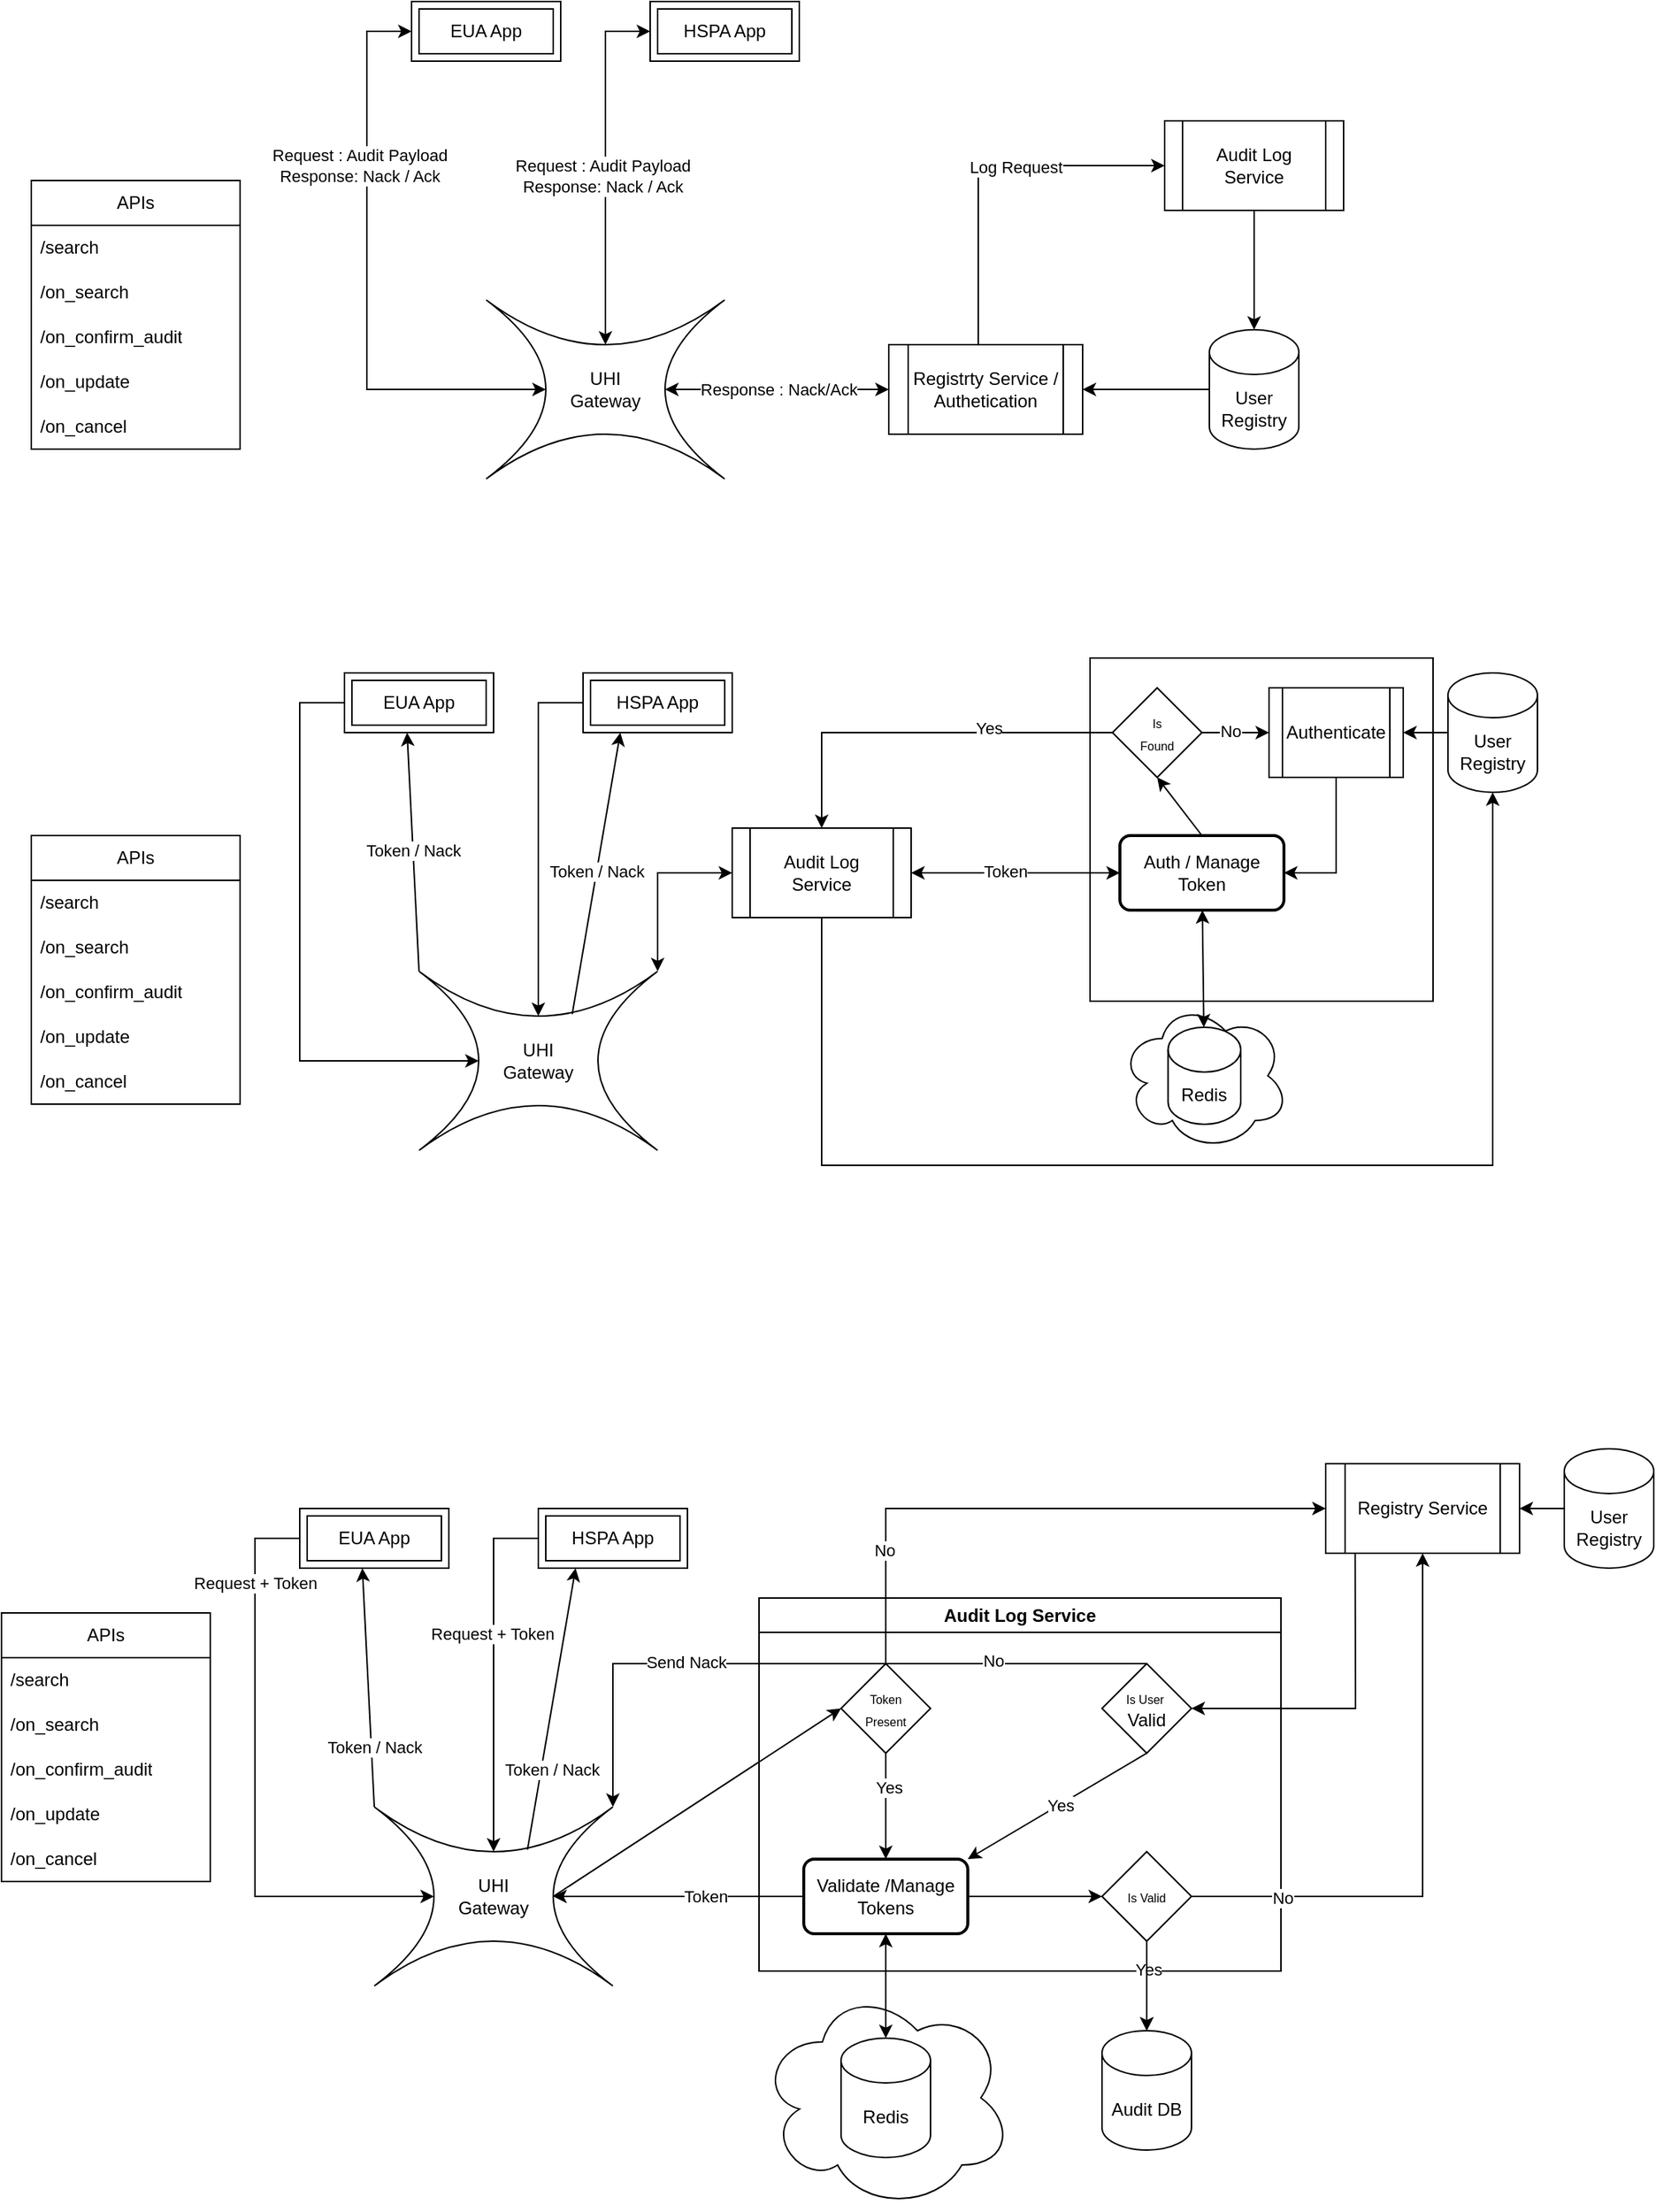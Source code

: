 <mxfile version="22.0.8" type="github">
  <diagram name="Page-1" id="nciky5mFep0qIrBcISYa">
    <mxGraphModel dx="1384" dy="480" grid="1" gridSize="10" guides="1" tooltips="1" connect="1" arrows="1" fold="1" page="1" pageScale="1" pageWidth="1169" pageHeight="1654" math="0" shadow="0">
      <root>
        <mxCell id="0" />
        <mxCell id="1" parent="0" />
        <mxCell id="LqrChvTSpOXj36Vf__nz-53" value="" style="ellipse;shape=cloud;whiteSpace=wrap;html=1;" vertex="1" parent="1">
          <mxGeometry x="770" y="710" width="113.33" height="100" as="geometry" />
        </mxCell>
        <mxCell id="LqrChvTSpOXj36Vf__nz-16" value="" style="whiteSpace=wrap;html=1;aspect=fixed;" vertex="1" parent="1">
          <mxGeometry x="750" y="480" width="230" height="230" as="geometry" />
        </mxCell>
        <mxCell id="LqrChvTSpOXj36Vf__nz-121" value="" style="edgeStyle=orthogonalEdgeStyle;rounded=0;orthogonalLoop=1;jettySize=auto;html=1;" edge="1" parent="1" source="LqrChvTSpOXj36Vf__nz-1" target="LqrChvTSpOXj36Vf__nz-12">
          <mxGeometry relative="1" as="geometry" />
        </mxCell>
        <mxCell id="LqrChvTSpOXj36Vf__nz-1" value="User Registry" style="shape=cylinder3;whiteSpace=wrap;html=1;boundedLbl=1;backgroundOutline=1;size=15;" vertex="1" parent="1">
          <mxGeometry x="990" y="490" width="60" height="80" as="geometry" />
        </mxCell>
        <mxCell id="LqrChvTSpOXj36Vf__nz-2" value="UHI&lt;br&gt;Gateway" style="shape=switch;whiteSpace=wrap;html=1;" vertex="1" parent="1">
          <mxGeometry x="300" y="690" width="160" height="120" as="geometry" />
        </mxCell>
        <mxCell id="LqrChvTSpOXj36Vf__nz-5" value="Audit Log Service" style="shape=process;whiteSpace=wrap;html=1;backgroundOutline=1;" vertex="1" parent="1">
          <mxGeometry x="510" y="594" width="120" height="60" as="geometry" />
        </mxCell>
        <mxCell id="LqrChvTSpOXj36Vf__nz-7" value="EUA App" style="shape=ext;margin=3;double=1;whiteSpace=wrap;html=1;align=center;" vertex="1" parent="1">
          <mxGeometry x="250" y="490" width="100" height="40" as="geometry" />
        </mxCell>
        <mxCell id="LqrChvTSpOXj36Vf__nz-8" value="HSPA App" style="shape=ext;margin=3;double=1;whiteSpace=wrap;html=1;align=center;" vertex="1" parent="1">
          <mxGeometry x="410" y="490" width="100" height="40" as="geometry" />
        </mxCell>
        <mxCell id="LqrChvTSpOXj36Vf__nz-10" value="" style="endArrow=classic;html=1;rounded=0;exitX=0;exitY=0.5;exitDx=0;exitDy=0;entryX=0.5;entryY=0.25;entryDx=0;entryDy=0;entryPerimeter=0;" edge="1" parent="1" source="LqrChvTSpOXj36Vf__nz-8" target="LqrChvTSpOXj36Vf__nz-2">
          <mxGeometry width="50" height="50" relative="1" as="geometry">
            <mxPoint x="350" y="700" as="sourcePoint" />
            <mxPoint x="300" y="690" as="targetPoint" />
            <Array as="points">
              <mxPoint x="380" y="510" />
            </Array>
          </mxGeometry>
        </mxCell>
        <mxCell id="LqrChvTSpOXj36Vf__nz-11" value="" style="endArrow=classic;html=1;rounded=0;entryX=0.25;entryY=0.5;entryDx=0;entryDy=0;entryPerimeter=0;exitX=0;exitY=0.5;exitDx=0;exitDy=0;" edge="1" parent="1" source="LqrChvTSpOXj36Vf__nz-7" target="LqrChvTSpOXj36Vf__nz-2">
          <mxGeometry width="50" height="50" relative="1" as="geometry">
            <mxPoint x="230" y="630" as="sourcePoint" />
            <mxPoint x="280" y="580" as="targetPoint" />
            <Array as="points">
              <mxPoint x="220" y="510" />
              <mxPoint x="220" y="750" />
            </Array>
          </mxGeometry>
        </mxCell>
        <mxCell id="LqrChvTSpOXj36Vf__nz-71" value="" style="edgeStyle=orthogonalEdgeStyle;rounded=0;orthogonalLoop=1;jettySize=auto;html=1;entryX=1;entryY=0.5;entryDx=0;entryDy=0;" edge="1" parent="1" source="LqrChvTSpOXj36Vf__nz-12" target="LqrChvTSpOXj36Vf__nz-29">
          <mxGeometry relative="1" as="geometry">
            <mxPoint x="915" y="610" as="targetPoint" />
            <Array as="points">
              <mxPoint x="915" y="624" />
            </Array>
          </mxGeometry>
        </mxCell>
        <mxCell id="LqrChvTSpOXj36Vf__nz-12" value="Authenticate" style="shape=process;whiteSpace=wrap;html=1;backgroundOutline=1;" vertex="1" parent="1">
          <mxGeometry x="870" y="500" width="90" height="60" as="geometry" />
        </mxCell>
        <mxCell id="LqrChvTSpOXj36Vf__nz-25" value="" style="endArrow=classic;startArrow=classic;html=1;rounded=0;entryX=0;entryY=0.5;entryDx=0;entryDy=0;" edge="1" parent="1" target="LqrChvTSpOXj36Vf__nz-5">
          <mxGeometry width="50" height="50" relative="1" as="geometry">
            <mxPoint x="460" y="690" as="sourcePoint" />
            <mxPoint x="600" y="660" as="targetPoint" />
            <Array as="points">
              <mxPoint x="460" y="624" />
            </Array>
          </mxGeometry>
        </mxCell>
        <mxCell id="LqrChvTSpOXj36Vf__nz-29" value="Auth / Manage Token" style="rounded=1;whiteSpace=wrap;html=1;absoluteArcSize=1;arcSize=14;strokeWidth=2;" vertex="1" parent="1">
          <mxGeometry x="770" y="599" width="110" height="50" as="geometry" />
        </mxCell>
        <mxCell id="LqrChvTSpOXj36Vf__nz-39" value="" style="endArrow=classic;html=1;rounded=0;entryX=0.25;entryY=1;entryDx=0;entryDy=0;exitX=0.642;exitY=0.239;exitDx=0;exitDy=0;exitPerimeter=0;" edge="1" parent="1" source="LqrChvTSpOXj36Vf__nz-2" target="LqrChvTSpOXj36Vf__nz-8">
          <mxGeometry width="50" height="50" relative="1" as="geometry">
            <mxPoint x="400" y="720" as="sourcePoint" />
            <mxPoint x="450" y="670" as="targetPoint" />
          </mxGeometry>
        </mxCell>
        <mxCell id="LqrChvTSpOXj36Vf__nz-40" value="Token / Nack" style="edgeLabel;html=1;align=center;verticalAlign=middle;resizable=0;points=[];" vertex="1" connectable="0" parent="LqrChvTSpOXj36Vf__nz-39">
          <mxGeometry x="0.015" relative="1" as="geometry">
            <mxPoint as="offset" />
          </mxGeometry>
        </mxCell>
        <mxCell id="LqrChvTSpOXj36Vf__nz-41" value="" style="endArrow=classic;html=1;rounded=0;entryX=0.25;entryY=1;entryDx=0;entryDy=0;exitX=0;exitY=0;exitDx=0;exitDy=0;exitPerimeter=0;" edge="1" parent="1" source="LqrChvTSpOXj36Vf__nz-2">
          <mxGeometry width="50" height="50" relative="1" as="geometry">
            <mxPoint x="260" y="719" as="sourcePoint" />
            <mxPoint x="292" y="530" as="targetPoint" />
          </mxGeometry>
        </mxCell>
        <mxCell id="LqrChvTSpOXj36Vf__nz-42" value="Token / Nack" style="edgeLabel;html=1;align=center;verticalAlign=middle;resizable=0;points=[];" vertex="1" connectable="0" parent="LqrChvTSpOXj36Vf__nz-41">
          <mxGeometry x="0.015" relative="1" as="geometry">
            <mxPoint as="offset" />
          </mxGeometry>
        </mxCell>
        <mxCell id="LqrChvTSpOXj36Vf__nz-52" value="Redis" style="shape=cylinder3;whiteSpace=wrap;html=1;boundedLbl=1;backgroundOutline=1;size=15;" vertex="1" parent="1">
          <mxGeometry x="802.29" y="727.5" width="48.75" height="65" as="geometry" />
        </mxCell>
        <mxCell id="LqrChvTSpOXj36Vf__nz-56" value="" style="endArrow=classic;startArrow=classic;html=1;rounded=0;exitX=1;exitY=0.5;exitDx=0;exitDy=0;entryX=0;entryY=0.5;entryDx=0;entryDy=0;" edge="1" parent="1" source="LqrChvTSpOXj36Vf__nz-5" target="LqrChvTSpOXj36Vf__nz-29">
          <mxGeometry width="50" height="50" relative="1" as="geometry">
            <mxPoint x="770" y="690" as="sourcePoint" />
            <mxPoint x="820" y="640" as="targetPoint" />
          </mxGeometry>
        </mxCell>
        <mxCell id="LqrChvTSpOXj36Vf__nz-57" value="Token" style="edgeLabel;html=1;align=center;verticalAlign=middle;resizable=0;points=[];" vertex="1" connectable="0" parent="LqrChvTSpOXj36Vf__nz-56">
          <mxGeometry x="-0.116" y="1" relative="1" as="geometry">
            <mxPoint x="1" as="offset" />
          </mxGeometry>
        </mxCell>
        <mxCell id="LqrChvTSpOXj36Vf__nz-62" value="" style="endArrow=classic;startArrow=classic;html=1;rounded=0;" edge="1" parent="1" source="LqrChvTSpOXj36Vf__nz-52" target="LqrChvTSpOXj36Vf__nz-29">
          <mxGeometry width="50" height="50" relative="1" as="geometry">
            <mxPoint x="750" y="700" as="sourcePoint" />
            <mxPoint x="800" y="650" as="targetPoint" />
          </mxGeometry>
        </mxCell>
        <mxCell id="LqrChvTSpOXj36Vf__nz-68" value="" style="edgeStyle=orthogonalEdgeStyle;rounded=0;orthogonalLoop=1;jettySize=auto;html=1;" edge="1" parent="1" source="LqrChvTSpOXj36Vf__nz-63" target="LqrChvTSpOXj36Vf__nz-12">
          <mxGeometry relative="1" as="geometry" />
        </mxCell>
        <mxCell id="LqrChvTSpOXj36Vf__nz-69" value="No" style="edgeLabel;html=1;align=center;verticalAlign=middle;resizable=0;points=[];" vertex="1" connectable="0" parent="LqrChvTSpOXj36Vf__nz-68">
          <mxGeometry x="-0.185" y="1" relative="1" as="geometry">
            <mxPoint as="offset" />
          </mxGeometry>
        </mxCell>
        <mxCell id="LqrChvTSpOXj36Vf__nz-63" value="&lt;font style=&quot;font-size: 8px;&quot;&gt;Is&lt;br&gt;Found&lt;/font&gt;" style="rhombus;whiteSpace=wrap;html=1;" vertex="1" parent="1">
          <mxGeometry x="765" y="500" width="60" height="60" as="geometry" />
        </mxCell>
        <mxCell id="LqrChvTSpOXj36Vf__nz-64" value="" style="endArrow=classic;html=1;rounded=0;exitX=0;exitY=0.5;exitDx=0;exitDy=0;" edge="1" parent="1" source="LqrChvTSpOXj36Vf__nz-63" target="LqrChvTSpOXj36Vf__nz-5">
          <mxGeometry width="50" height="50" relative="1" as="geometry">
            <mxPoint x="560" y="530" as="sourcePoint" />
            <mxPoint x="610" y="480" as="targetPoint" />
            <Array as="points">
              <mxPoint x="570" y="530" />
            </Array>
          </mxGeometry>
        </mxCell>
        <mxCell id="LqrChvTSpOXj36Vf__nz-65" value="Yes" style="edgeLabel;html=1;align=center;verticalAlign=middle;resizable=0;points=[];" vertex="1" connectable="0" parent="LqrChvTSpOXj36Vf__nz-64">
          <mxGeometry x="-0.354" y="-3" relative="1" as="geometry">
            <mxPoint as="offset" />
          </mxGeometry>
        </mxCell>
        <mxCell id="LqrChvTSpOXj36Vf__nz-66" value="" style="endArrow=classic;html=1;rounded=0;entryX=0.5;entryY=1;entryDx=0;entryDy=0;exitX=0.5;exitY=0;exitDx=0;exitDy=0;" edge="1" parent="1" source="LqrChvTSpOXj36Vf__nz-29" target="LqrChvTSpOXj36Vf__nz-63">
          <mxGeometry width="50" height="50" relative="1" as="geometry">
            <mxPoint x="795" y="600" as="sourcePoint" />
            <mxPoint x="820" y="640" as="targetPoint" />
          </mxGeometry>
        </mxCell>
        <mxCell id="LqrChvTSpOXj36Vf__nz-74" value="" style="endArrow=classic;html=1;rounded=0;exitX=0.5;exitY=1;exitDx=0;exitDy=0;entryX=0.5;entryY=1;entryDx=0;entryDy=0;entryPerimeter=0;" edge="1" parent="1" source="LqrChvTSpOXj36Vf__nz-5" target="LqrChvTSpOXj36Vf__nz-1">
          <mxGeometry width="50" height="50" relative="1" as="geometry">
            <mxPoint x="670" y="750" as="sourcePoint" />
            <mxPoint x="720" y="700" as="targetPoint" />
            <Array as="points">
              <mxPoint x="570" y="820" />
              <mxPoint x="790" y="820" />
              <mxPoint x="1020" y="820" />
            </Array>
          </mxGeometry>
        </mxCell>
        <object label="APIs" id="LqrChvTSpOXj36Vf__nz-76">
          <mxCell style="swimlane;fontStyle=0;childLayout=stackLayout;horizontal=1;startSize=30;horizontalStack=0;resizeParent=1;resizeParentMax=0;resizeLast=0;collapsible=1;marginBottom=0;whiteSpace=wrap;html=1;" vertex="1" parent="1">
            <mxGeometry x="40" y="160" width="140" height="180" as="geometry">
              <mxRectangle x="20" y="430" width="70" height="30" as="alternateBounds" />
            </mxGeometry>
          </mxCell>
        </object>
        <mxCell id="LqrChvTSpOXj36Vf__nz-77" value="/search" style="text;strokeColor=none;fillColor=none;align=left;verticalAlign=middle;spacingLeft=4;spacingRight=4;overflow=hidden;points=[[0,0.5],[1,0.5]];portConstraint=eastwest;rotatable=0;whiteSpace=wrap;html=1;" vertex="1" parent="LqrChvTSpOXj36Vf__nz-76">
          <mxGeometry y="30" width="140" height="30" as="geometry" />
        </mxCell>
        <mxCell id="LqrChvTSpOXj36Vf__nz-78" value="/on_search" style="text;strokeColor=none;fillColor=none;align=left;verticalAlign=middle;spacingLeft=4;spacingRight=4;overflow=hidden;points=[[0,0.5],[1,0.5]];portConstraint=eastwest;rotatable=0;whiteSpace=wrap;html=1;" vertex="1" parent="LqrChvTSpOXj36Vf__nz-76">
          <mxGeometry y="60" width="140" height="30" as="geometry" />
        </mxCell>
        <mxCell id="LqrChvTSpOXj36Vf__nz-79" value="/on_confirm_audit" style="text;strokeColor=none;fillColor=none;align=left;verticalAlign=middle;spacingLeft=4;spacingRight=4;overflow=hidden;points=[[0,0.5],[1,0.5]];portConstraint=eastwest;rotatable=0;whiteSpace=wrap;html=1;" vertex="1" parent="LqrChvTSpOXj36Vf__nz-76">
          <mxGeometry y="90" width="140" height="30" as="geometry" />
        </mxCell>
        <mxCell id="LqrChvTSpOXj36Vf__nz-125" value="/on_update" style="text;strokeColor=none;fillColor=none;align=left;verticalAlign=middle;spacingLeft=4;spacingRight=4;overflow=hidden;points=[[0,0.5],[1,0.5]];portConstraint=eastwest;rotatable=0;whiteSpace=wrap;html=1;" vertex="1" parent="LqrChvTSpOXj36Vf__nz-76">
          <mxGeometry y="120" width="140" height="30" as="geometry" />
        </mxCell>
        <mxCell id="LqrChvTSpOXj36Vf__nz-126" value="/on_cancel" style="text;strokeColor=none;fillColor=none;align=left;verticalAlign=middle;spacingLeft=4;spacingRight=4;overflow=hidden;points=[[0,0.5],[1,0.5]];portConstraint=eastwest;rotatable=0;whiteSpace=wrap;html=1;" vertex="1" parent="LqrChvTSpOXj36Vf__nz-76">
          <mxGeometry y="150" width="140" height="30" as="geometry" />
        </mxCell>
        <mxCell id="LqrChvTSpOXj36Vf__nz-82" value="UHI&lt;br&gt;Gateway" style="shape=switch;whiteSpace=wrap;html=1;" vertex="1" parent="1">
          <mxGeometry x="345" y="240" width="160" height="120" as="geometry" />
        </mxCell>
        <mxCell id="LqrChvTSpOXj36Vf__nz-118" value="" style="edgeStyle=orthogonalEdgeStyle;rounded=0;orthogonalLoop=1;jettySize=auto;html=1;" edge="1" parent="1" source="LqrChvTSpOXj36Vf__nz-83" target="LqrChvTSpOXj36Vf__nz-115">
          <mxGeometry relative="1" as="geometry" />
        </mxCell>
        <mxCell id="LqrChvTSpOXj36Vf__nz-83" value="Audit Log Service" style="shape=process;whiteSpace=wrap;html=1;backgroundOutline=1;" vertex="1" parent="1">
          <mxGeometry x="800" y="120" width="120" height="60" as="geometry" />
        </mxCell>
        <mxCell id="LqrChvTSpOXj36Vf__nz-84" value="EUA App" style="shape=ext;margin=3;double=1;whiteSpace=wrap;html=1;align=center;" vertex="1" parent="1">
          <mxGeometry x="295" y="40" width="100" height="40" as="geometry" />
        </mxCell>
        <mxCell id="LqrChvTSpOXj36Vf__nz-85" value="HSPA App" style="shape=ext;margin=3;double=1;whiteSpace=wrap;html=1;align=center;" vertex="1" parent="1">
          <mxGeometry x="455" y="40" width="100" height="40" as="geometry" />
        </mxCell>
        <mxCell id="LqrChvTSpOXj36Vf__nz-90" value="Registrty Service / Authetication" style="shape=process;whiteSpace=wrap;html=1;backgroundOutline=1;" vertex="1" parent="1">
          <mxGeometry x="615" y="270" width="130" height="60" as="geometry" />
        </mxCell>
        <mxCell id="LqrChvTSpOXj36Vf__nz-114" value="" style="endArrow=classic;html=1;rounded=0;entryX=0;entryY=0.5;entryDx=0;entryDy=0;" edge="1" parent="1" target="LqrChvTSpOXj36Vf__nz-83">
          <mxGeometry width="50" height="50" relative="1" as="geometry">
            <mxPoint x="675" y="270" as="sourcePoint" />
            <mxPoint x="725" y="220" as="targetPoint" />
            <Array as="points">
              <mxPoint x="675" y="150" />
            </Array>
          </mxGeometry>
        </mxCell>
        <mxCell id="LqrChvTSpOXj36Vf__nz-199" value="Log Request" style="edgeLabel;html=1;align=center;verticalAlign=middle;resizable=0;points=[];" vertex="1" connectable="0" parent="LqrChvTSpOXj36Vf__nz-114">
          <mxGeometry x="0.181" y="-1" relative="1" as="geometry">
            <mxPoint as="offset" />
          </mxGeometry>
        </mxCell>
        <mxCell id="LqrChvTSpOXj36Vf__nz-120" value="" style="edgeStyle=orthogonalEdgeStyle;rounded=0;orthogonalLoop=1;jettySize=auto;html=1;" edge="1" parent="1" source="LqrChvTSpOXj36Vf__nz-115" target="LqrChvTSpOXj36Vf__nz-90">
          <mxGeometry relative="1" as="geometry" />
        </mxCell>
        <mxCell id="LqrChvTSpOXj36Vf__nz-115" value="User Registry" style="shape=cylinder3;whiteSpace=wrap;html=1;boundedLbl=1;backgroundOutline=1;size=15;" vertex="1" parent="1">
          <mxGeometry x="830" y="260" width="60" height="80" as="geometry" />
        </mxCell>
        <mxCell id="LqrChvTSpOXj36Vf__nz-122" value="" style="endArrow=classic;startArrow=classic;html=1;rounded=0;exitX=0.75;exitY=0.5;exitDx=0;exitDy=0;exitPerimeter=0;" edge="1" parent="1" source="LqrChvTSpOXj36Vf__nz-82" target="LqrChvTSpOXj36Vf__nz-90">
          <mxGeometry width="50" height="50" relative="1" as="geometry">
            <mxPoint x="495" y="310" as="sourcePoint" />
            <mxPoint x="545" y="260" as="targetPoint" />
          </mxGeometry>
        </mxCell>
        <mxCell id="LqrChvTSpOXj36Vf__nz-200" value="Response : Nack/Ack" style="edgeLabel;html=1;align=center;verticalAlign=middle;resizable=0;points=[];" vertex="1" connectable="0" parent="LqrChvTSpOXj36Vf__nz-122">
          <mxGeometry x="0.009" relative="1" as="geometry">
            <mxPoint as="offset" />
          </mxGeometry>
        </mxCell>
        <mxCell id="LqrChvTSpOXj36Vf__nz-123" value="" style="endArrow=classic;startArrow=classic;html=1;rounded=0;exitX=0.5;exitY=0.25;exitDx=0;exitDy=0;exitPerimeter=0;" edge="1" parent="1" source="LqrChvTSpOXj36Vf__nz-82">
          <mxGeometry width="50" height="50" relative="1" as="geometry">
            <mxPoint x="405" y="110" as="sourcePoint" />
            <mxPoint x="455" y="60" as="targetPoint" />
            <Array as="points">
              <mxPoint x="425" y="60" />
            </Array>
          </mxGeometry>
        </mxCell>
        <mxCell id="LqrChvTSpOXj36Vf__nz-197" value="Request : Audit Payload&lt;br&gt;Response: Nack / Ack" style="edgeLabel;html=1;align=center;verticalAlign=middle;resizable=0;points=[];" vertex="1" connectable="0" parent="LqrChvTSpOXj36Vf__nz-123">
          <mxGeometry x="-0.053" y="2" relative="1" as="geometry">
            <mxPoint as="offset" />
          </mxGeometry>
        </mxCell>
        <mxCell id="LqrChvTSpOXj36Vf__nz-124" value="" style="endArrow=classic;startArrow=classic;html=1;rounded=0;exitX=0.25;exitY=0.5;exitDx=0;exitDy=0;exitPerimeter=0;" edge="1" parent="1" source="LqrChvTSpOXj36Vf__nz-82">
          <mxGeometry width="50" height="50" relative="1" as="geometry">
            <mxPoint x="245" y="110" as="sourcePoint" />
            <mxPoint x="295" y="60" as="targetPoint" />
            <Array as="points">
              <mxPoint x="265" y="300" />
              <mxPoint x="265" y="60" />
            </Array>
          </mxGeometry>
        </mxCell>
        <mxCell id="LqrChvTSpOXj36Vf__nz-127" value="" style="ellipse;shape=cloud;whiteSpace=wrap;html=1;" vertex="1" parent="1">
          <mxGeometry x="528" y="1370" width="170" height="150" as="geometry" />
        </mxCell>
        <mxCell id="LqrChvTSpOXj36Vf__nz-129" value="" style="edgeStyle=orthogonalEdgeStyle;rounded=0;orthogonalLoop=1;jettySize=auto;html=1;" edge="1" parent="1" source="LqrChvTSpOXj36Vf__nz-130" target="LqrChvTSpOXj36Vf__nz-138">
          <mxGeometry relative="1" as="geometry" />
        </mxCell>
        <mxCell id="LqrChvTSpOXj36Vf__nz-130" value="User Registry" style="shape=cylinder3;whiteSpace=wrap;html=1;boundedLbl=1;backgroundOutline=1;size=15;" vertex="1" parent="1">
          <mxGeometry x="1068" y="1010" width="60" height="80" as="geometry" />
        </mxCell>
        <mxCell id="LqrChvTSpOXj36Vf__nz-131" value="UHI&lt;br&gt;Gateway" style="shape=switch;whiteSpace=wrap;html=1;" vertex="1" parent="1">
          <mxGeometry x="270" y="1250" width="160" height="120" as="geometry" />
        </mxCell>
        <mxCell id="LqrChvTSpOXj36Vf__nz-133" value="EUA App" style="shape=ext;margin=3;double=1;whiteSpace=wrap;html=1;align=center;" vertex="1" parent="1">
          <mxGeometry x="220" y="1050" width="100" height="40" as="geometry" />
        </mxCell>
        <mxCell id="LqrChvTSpOXj36Vf__nz-134" value="HSPA App" style="shape=ext;margin=3;double=1;whiteSpace=wrap;html=1;align=center;" vertex="1" parent="1">
          <mxGeometry x="380" y="1050" width="100" height="40" as="geometry" />
        </mxCell>
        <mxCell id="LqrChvTSpOXj36Vf__nz-135" value="" style="endArrow=classic;html=1;rounded=0;exitX=0;exitY=0.5;exitDx=0;exitDy=0;entryX=0.5;entryY=0.25;entryDx=0;entryDy=0;entryPerimeter=0;" edge="1" parent="1" source="LqrChvTSpOXj36Vf__nz-134" target="LqrChvTSpOXj36Vf__nz-131">
          <mxGeometry width="50" height="50" relative="1" as="geometry">
            <mxPoint x="320" y="1260" as="sourcePoint" />
            <mxPoint x="270" y="1250" as="targetPoint" />
            <Array as="points">
              <mxPoint x="350" y="1070" />
            </Array>
          </mxGeometry>
        </mxCell>
        <mxCell id="LqrChvTSpOXj36Vf__nz-205" value="Request + Token" style="edgeLabel;html=1;align=center;verticalAlign=middle;resizable=0;points=[];" vertex="1" connectable="0" parent="LqrChvTSpOXj36Vf__nz-135">
          <mxGeometry x="-0.222" y="-1" relative="1" as="geometry">
            <mxPoint as="offset" />
          </mxGeometry>
        </mxCell>
        <mxCell id="LqrChvTSpOXj36Vf__nz-136" value="" style="endArrow=classic;html=1;rounded=0;entryX=0.25;entryY=0.5;entryDx=0;entryDy=0;entryPerimeter=0;exitX=0;exitY=0.5;exitDx=0;exitDy=0;" edge="1" parent="1" source="LqrChvTSpOXj36Vf__nz-133" target="LqrChvTSpOXj36Vf__nz-131">
          <mxGeometry width="50" height="50" relative="1" as="geometry">
            <mxPoint x="200" y="1190" as="sourcePoint" />
            <mxPoint x="250" y="1140" as="targetPoint" />
            <Array as="points">
              <mxPoint x="190" y="1070" />
              <mxPoint x="190" y="1310" />
            </Array>
          </mxGeometry>
        </mxCell>
        <mxCell id="LqrChvTSpOXj36Vf__nz-138" value="Registry Service" style="shape=process;whiteSpace=wrap;html=1;backgroundOutline=1;" vertex="1" parent="1">
          <mxGeometry x="908" y="1020" width="130" height="60" as="geometry" />
        </mxCell>
        <mxCell id="LqrChvTSpOXj36Vf__nz-141" value="" style="endArrow=classic;html=1;rounded=0;entryX=0.25;entryY=1;entryDx=0;entryDy=0;exitX=0.642;exitY=0.239;exitDx=0;exitDy=0;exitPerimeter=0;" edge="1" parent="1" source="LqrChvTSpOXj36Vf__nz-131" target="LqrChvTSpOXj36Vf__nz-134">
          <mxGeometry width="50" height="50" relative="1" as="geometry">
            <mxPoint x="370" y="1280" as="sourcePoint" />
            <mxPoint x="420" y="1230" as="targetPoint" />
          </mxGeometry>
        </mxCell>
        <mxCell id="LqrChvTSpOXj36Vf__nz-142" value="Token / Nack" style="edgeLabel;html=1;align=center;verticalAlign=middle;resizable=0;points=[];" vertex="1" connectable="0" parent="LqrChvTSpOXj36Vf__nz-141">
          <mxGeometry x="0.015" relative="1" as="geometry">
            <mxPoint y="42" as="offset" />
          </mxGeometry>
        </mxCell>
        <mxCell id="LqrChvTSpOXj36Vf__nz-143" value="" style="endArrow=classic;html=1;rounded=0;entryX=0.25;entryY=1;entryDx=0;entryDy=0;exitX=0;exitY=0;exitDx=0;exitDy=0;exitPerimeter=0;" edge="1" parent="1" source="LqrChvTSpOXj36Vf__nz-131">
          <mxGeometry width="50" height="50" relative="1" as="geometry">
            <mxPoint x="230" y="1279" as="sourcePoint" />
            <mxPoint x="262" y="1090" as="targetPoint" />
          </mxGeometry>
        </mxCell>
        <mxCell id="LqrChvTSpOXj36Vf__nz-144" value="Token / Nack" style="edgeLabel;html=1;align=center;verticalAlign=middle;resizable=0;points=[];" vertex="1" connectable="0" parent="LqrChvTSpOXj36Vf__nz-143">
          <mxGeometry x="0.015" relative="1" as="geometry">
            <mxPoint x="4" y="41" as="offset" />
          </mxGeometry>
        </mxCell>
        <mxCell id="LqrChvTSpOXj36Vf__nz-145" value="Redis" style="shape=cylinder3;whiteSpace=wrap;html=1;boundedLbl=1;backgroundOutline=1;size=15;" vertex="1" parent="1">
          <mxGeometry x="583" y="1405" width="60" height="80" as="geometry" />
        </mxCell>
        <mxCell id="LqrChvTSpOXj36Vf__nz-148" value="" style="endArrow=classic;startArrow=classic;html=1;rounded=0;" edge="1" parent="1" source="LqrChvTSpOXj36Vf__nz-145" target="LqrChvTSpOXj36Vf__nz-140">
          <mxGeometry width="50" height="50" relative="1" as="geometry">
            <mxPoint x="813" y="1294" as="sourcePoint" />
            <mxPoint x="863" y="1244" as="targetPoint" />
          </mxGeometry>
        </mxCell>
        <mxCell id="LqrChvTSpOXj36Vf__nz-159" value="Audit Log Service" style="swimlane;whiteSpace=wrap;html=1;" vertex="1" parent="1">
          <mxGeometry x="528" y="1110" width="350" height="250" as="geometry" />
        </mxCell>
        <mxCell id="LqrChvTSpOXj36Vf__nz-160" value="&lt;span style=&quot;font-size: 8px;&quot;&gt;Token &lt;br&gt;Present&lt;/span&gt;" style="rhombus;whiteSpace=wrap;html=1;" vertex="1" parent="LqrChvTSpOXj36Vf__nz-159">
          <mxGeometry x="55" y="44" width="60" height="60" as="geometry" />
        </mxCell>
        <mxCell id="LqrChvTSpOXj36Vf__nz-140" value="Validate /Manage Tokens" style="rounded=1;whiteSpace=wrap;html=1;absoluteArcSize=1;arcSize=14;strokeWidth=2;" vertex="1" parent="LqrChvTSpOXj36Vf__nz-159">
          <mxGeometry x="30" y="175" width="110" height="50" as="geometry" />
        </mxCell>
        <mxCell id="LqrChvTSpOXj36Vf__nz-161" value="" style="edgeStyle=orthogonalEdgeStyle;rounded=0;orthogonalLoop=1;jettySize=auto;html=1;" edge="1" parent="LqrChvTSpOXj36Vf__nz-159" source="LqrChvTSpOXj36Vf__nz-160" target="LqrChvTSpOXj36Vf__nz-140">
          <mxGeometry relative="1" as="geometry" />
        </mxCell>
        <mxCell id="LqrChvTSpOXj36Vf__nz-163" value="Yes" style="edgeLabel;html=1;align=center;verticalAlign=middle;resizable=0;points=[];" vertex="1" connectable="0" parent="LqrChvTSpOXj36Vf__nz-161">
          <mxGeometry x="-0.376" y="2" relative="1" as="geometry">
            <mxPoint y="1" as="offset" />
          </mxGeometry>
        </mxCell>
        <mxCell id="LqrChvTSpOXj36Vf__nz-157" value="&lt;span style=&quot;font-size: 8px;&quot;&gt;Is Valid&lt;/span&gt;" style="rhombus;whiteSpace=wrap;html=1;" vertex="1" parent="LqrChvTSpOXj36Vf__nz-159">
          <mxGeometry x="230" y="170" width="60" height="60" as="geometry" />
        </mxCell>
        <mxCell id="LqrChvTSpOXj36Vf__nz-158" value="" style="edgeStyle=orthogonalEdgeStyle;rounded=0;orthogonalLoop=1;jettySize=auto;html=1;" edge="1" parent="LqrChvTSpOXj36Vf__nz-159" source="LqrChvTSpOXj36Vf__nz-140" target="LqrChvTSpOXj36Vf__nz-157">
          <mxGeometry relative="1" as="geometry" />
        </mxCell>
        <mxCell id="LqrChvTSpOXj36Vf__nz-171" value="&lt;span style=&quot;font-size: 8px;&quot;&gt;Is User&amp;nbsp;&lt;br&gt;&lt;/span&gt;Valid" style="rhombus;whiteSpace=wrap;html=1;" vertex="1" parent="LqrChvTSpOXj36Vf__nz-159">
          <mxGeometry x="230" y="44" width="60" height="60" as="geometry" />
        </mxCell>
        <mxCell id="LqrChvTSpOXj36Vf__nz-172" value="" style="endArrow=classic;html=1;rounded=0;entryX=1;entryY=0;entryDx=0;entryDy=0;exitX=0.5;exitY=1;exitDx=0;exitDy=0;" edge="1" parent="LqrChvTSpOXj36Vf__nz-159" source="LqrChvTSpOXj36Vf__nz-171" target="LqrChvTSpOXj36Vf__nz-140">
          <mxGeometry width="50" height="50" relative="1" as="geometry">
            <mxPoint x="140" y="104" as="sourcePoint" />
            <mxPoint x="190" y="54" as="targetPoint" />
          </mxGeometry>
        </mxCell>
        <mxCell id="LqrChvTSpOXj36Vf__nz-173" value="Yes" style="edgeLabel;html=1;align=center;verticalAlign=middle;resizable=0;points=[];" vertex="1" connectable="0" parent="LqrChvTSpOXj36Vf__nz-172">
          <mxGeometry x="-0.034" relative="1" as="geometry">
            <mxPoint as="offset" />
          </mxGeometry>
        </mxCell>
        <mxCell id="LqrChvTSpOXj36Vf__nz-162" value="" style="endArrow=classic;html=1;rounded=0;exitX=0.5;exitY=0;exitDx=0;exitDy=0;" edge="1" parent="1" source="LqrChvTSpOXj36Vf__nz-160">
          <mxGeometry width="50" height="50" relative="1" as="geometry">
            <mxPoint x="618" y="1150" as="sourcePoint" />
            <mxPoint x="908" y="1050" as="targetPoint" />
            <Array as="points">
              <mxPoint x="613" y="1050" />
            </Array>
          </mxGeometry>
        </mxCell>
        <mxCell id="LqrChvTSpOXj36Vf__nz-164" value="No" style="edgeLabel;html=1;align=center;verticalAlign=middle;resizable=0;points=[];" vertex="1" connectable="0" parent="LqrChvTSpOXj36Vf__nz-162">
          <mxGeometry x="-0.615" y="1" relative="1" as="geometry">
            <mxPoint y="1" as="offset" />
          </mxGeometry>
        </mxCell>
        <mxCell id="LqrChvTSpOXj36Vf__nz-165" value="" style="endArrow=classic;html=1;rounded=0;exitX=1;exitY=0.5;exitDx=0;exitDy=0;entryX=0.5;entryY=1;entryDx=0;entryDy=0;" edge="1" parent="1" source="LqrChvTSpOXj36Vf__nz-157" target="LqrChvTSpOXj36Vf__nz-138">
          <mxGeometry width="50" height="50" relative="1" as="geometry">
            <mxPoint x="788" y="1270" as="sourcePoint" />
            <mxPoint x="788" y="1050" as="targetPoint" />
            <Array as="points">
              <mxPoint x="973" y="1310" />
            </Array>
          </mxGeometry>
        </mxCell>
        <mxCell id="LqrChvTSpOXj36Vf__nz-166" value="No" style="edgeLabel;html=1;align=center;verticalAlign=middle;resizable=0;points=[];" vertex="1" connectable="0" parent="LqrChvTSpOXj36Vf__nz-165">
          <mxGeometry x="-0.685" y="-1" relative="1" as="geometry">
            <mxPoint as="offset" />
          </mxGeometry>
        </mxCell>
        <mxCell id="LqrChvTSpOXj36Vf__nz-167" value="Audit DB" style="shape=cylinder3;whiteSpace=wrap;html=1;boundedLbl=1;backgroundOutline=1;size=15;" vertex="1" parent="1">
          <mxGeometry x="758" y="1400" width="60" height="80" as="geometry" />
        </mxCell>
        <mxCell id="LqrChvTSpOXj36Vf__nz-168" value="" style="edgeStyle=orthogonalEdgeStyle;rounded=0;orthogonalLoop=1;jettySize=auto;html=1;" edge="1" parent="1" source="LqrChvTSpOXj36Vf__nz-157" target="LqrChvTSpOXj36Vf__nz-167">
          <mxGeometry relative="1" as="geometry" />
        </mxCell>
        <mxCell id="LqrChvTSpOXj36Vf__nz-169" value="Yes" style="edgeLabel;html=1;align=center;verticalAlign=middle;resizable=0;points=[];" vertex="1" connectable="0" parent="LqrChvTSpOXj36Vf__nz-168">
          <mxGeometry x="-0.359" y="1" relative="1" as="geometry">
            <mxPoint as="offset" />
          </mxGeometry>
        </mxCell>
        <mxCell id="LqrChvTSpOXj36Vf__nz-176" value="" style="edgeStyle=orthogonalEdgeStyle;rounded=0;orthogonalLoop=1;jettySize=auto;html=1;" edge="1" parent="1" source="LqrChvTSpOXj36Vf__nz-157" target="LqrChvTSpOXj36Vf__nz-167">
          <mxGeometry relative="1" as="geometry" />
        </mxCell>
        <mxCell id="LqrChvTSpOXj36Vf__nz-178" value="" style="endArrow=classic;html=1;rounded=0;exitX=0.152;exitY=1.007;exitDx=0;exitDy=0;entryX=1;entryY=0.5;entryDx=0;entryDy=0;exitPerimeter=0;" edge="1" parent="1" source="LqrChvTSpOXj36Vf__nz-138" target="LqrChvTSpOXj36Vf__nz-171">
          <mxGeometry width="50" height="50" relative="1" as="geometry">
            <mxPoint x="828" y="1040" as="sourcePoint" />
            <mxPoint x="878" y="990" as="targetPoint" />
            <Array as="points">
              <mxPoint x="928" y="1184" />
            </Array>
          </mxGeometry>
        </mxCell>
        <mxCell id="LqrChvTSpOXj36Vf__nz-179" value="" style="endArrow=classic;html=1;rounded=0;entryX=0;entryY=0.5;entryDx=0;entryDy=0;exitX=0.75;exitY=0.5;exitDx=0;exitDy=0;exitPerimeter=0;" edge="1" parent="1" source="LqrChvTSpOXj36Vf__nz-131" target="LqrChvTSpOXj36Vf__nz-160">
          <mxGeometry width="50" height="50" relative="1" as="geometry">
            <mxPoint x="350" y="1420" as="sourcePoint" />
            <mxPoint x="350" y="1440.711" as="targetPoint" />
            <Array as="points" />
          </mxGeometry>
        </mxCell>
        <mxCell id="LqrChvTSpOXj36Vf__nz-180" value="" style="endArrow=classic;html=1;rounded=0;entryX=1;entryY=0;entryDx=0;entryDy=0;entryPerimeter=0;exitX=0.5;exitY=0;exitDx=0;exitDy=0;" edge="1" parent="1" source="LqrChvTSpOXj36Vf__nz-171" target="LqrChvTSpOXj36Vf__nz-131">
          <mxGeometry width="50" height="50" relative="1" as="geometry">
            <mxPoint x="670" y="1300" as="sourcePoint" />
            <mxPoint x="720" y="1250" as="targetPoint" />
            <Array as="points">
              <mxPoint x="430" y="1154" />
            </Array>
          </mxGeometry>
        </mxCell>
        <mxCell id="LqrChvTSpOXj36Vf__nz-181" value="No" style="edgeLabel;html=1;align=center;verticalAlign=middle;resizable=0;points=[];" vertex="1" connectable="0" parent="LqrChvTSpOXj36Vf__nz-180">
          <mxGeometry x="-0.546" y="-2" relative="1" as="geometry">
            <mxPoint as="offset" />
          </mxGeometry>
        </mxCell>
        <mxCell id="LqrChvTSpOXj36Vf__nz-182" value="Send Nack" style="edgeLabel;html=1;align=center;verticalAlign=middle;resizable=0;points=[];" vertex="1" connectable="0" parent="LqrChvTSpOXj36Vf__nz-180">
          <mxGeometry x="0.361" y="-1" relative="1" as="geometry">
            <mxPoint as="offset" />
          </mxGeometry>
        </mxCell>
        <mxCell id="LqrChvTSpOXj36Vf__nz-183" value="" style="edgeStyle=orthogonalEdgeStyle;rounded=0;orthogonalLoop=1;jettySize=auto;html=1;" edge="1" parent="1" source="LqrChvTSpOXj36Vf__nz-140">
          <mxGeometry relative="1" as="geometry">
            <mxPoint x="390" y="1310" as="targetPoint" />
          </mxGeometry>
        </mxCell>
        <mxCell id="LqrChvTSpOXj36Vf__nz-184" value="Token" style="edgeLabel;html=1;align=center;verticalAlign=middle;resizable=0;points=[];" vertex="1" connectable="0" parent="LqrChvTSpOXj36Vf__nz-183">
          <mxGeometry x="-0.213" relative="1" as="geometry">
            <mxPoint as="offset" />
          </mxGeometry>
        </mxCell>
        <object label="APIs" id="LqrChvTSpOXj36Vf__nz-185">
          <mxCell style="swimlane;fontStyle=0;childLayout=stackLayout;horizontal=1;startSize=30;horizontalStack=0;resizeParent=1;resizeParentMax=0;resizeLast=0;collapsible=1;marginBottom=0;whiteSpace=wrap;html=1;" vertex="1" parent="1">
            <mxGeometry x="40" y="599" width="140" height="180" as="geometry">
              <mxRectangle x="20" y="430" width="70" height="30" as="alternateBounds" />
            </mxGeometry>
          </mxCell>
        </object>
        <mxCell id="LqrChvTSpOXj36Vf__nz-186" value="/search" style="text;strokeColor=none;fillColor=none;align=left;verticalAlign=middle;spacingLeft=4;spacingRight=4;overflow=hidden;points=[[0,0.5],[1,0.5]];portConstraint=eastwest;rotatable=0;whiteSpace=wrap;html=1;" vertex="1" parent="LqrChvTSpOXj36Vf__nz-185">
          <mxGeometry y="30" width="140" height="30" as="geometry" />
        </mxCell>
        <mxCell id="LqrChvTSpOXj36Vf__nz-187" value="/on_search" style="text;strokeColor=none;fillColor=none;align=left;verticalAlign=middle;spacingLeft=4;spacingRight=4;overflow=hidden;points=[[0,0.5],[1,0.5]];portConstraint=eastwest;rotatable=0;whiteSpace=wrap;html=1;" vertex="1" parent="LqrChvTSpOXj36Vf__nz-185">
          <mxGeometry y="60" width="140" height="30" as="geometry" />
        </mxCell>
        <mxCell id="LqrChvTSpOXj36Vf__nz-188" value="/on_confirm_audit" style="text;strokeColor=none;fillColor=none;align=left;verticalAlign=middle;spacingLeft=4;spacingRight=4;overflow=hidden;points=[[0,0.5],[1,0.5]];portConstraint=eastwest;rotatable=0;whiteSpace=wrap;html=1;" vertex="1" parent="LqrChvTSpOXj36Vf__nz-185">
          <mxGeometry y="90" width="140" height="30" as="geometry" />
        </mxCell>
        <mxCell id="LqrChvTSpOXj36Vf__nz-189" value="/on_update" style="text;strokeColor=none;fillColor=none;align=left;verticalAlign=middle;spacingLeft=4;spacingRight=4;overflow=hidden;points=[[0,0.5],[1,0.5]];portConstraint=eastwest;rotatable=0;whiteSpace=wrap;html=1;" vertex="1" parent="LqrChvTSpOXj36Vf__nz-185">
          <mxGeometry y="120" width="140" height="30" as="geometry" />
        </mxCell>
        <mxCell id="LqrChvTSpOXj36Vf__nz-190" value="/on_cancel" style="text;strokeColor=none;fillColor=none;align=left;verticalAlign=middle;spacingLeft=4;spacingRight=4;overflow=hidden;points=[[0,0.5],[1,0.5]];portConstraint=eastwest;rotatable=0;whiteSpace=wrap;html=1;" vertex="1" parent="LqrChvTSpOXj36Vf__nz-185">
          <mxGeometry y="150" width="140" height="30" as="geometry" />
        </mxCell>
        <object label="APIs" id="LqrChvTSpOXj36Vf__nz-191">
          <mxCell style="swimlane;fontStyle=0;childLayout=stackLayout;horizontal=1;startSize=30;horizontalStack=0;resizeParent=1;resizeParentMax=0;resizeLast=0;collapsible=1;marginBottom=0;whiteSpace=wrap;html=1;" vertex="1" parent="1">
            <mxGeometry x="20" y="1120" width="140" height="180" as="geometry">
              <mxRectangle x="20" y="430" width="70" height="30" as="alternateBounds" />
            </mxGeometry>
          </mxCell>
        </object>
        <mxCell id="LqrChvTSpOXj36Vf__nz-192" value="/search" style="text;strokeColor=none;fillColor=none;align=left;verticalAlign=middle;spacingLeft=4;spacingRight=4;overflow=hidden;points=[[0,0.5],[1,0.5]];portConstraint=eastwest;rotatable=0;whiteSpace=wrap;html=1;" vertex="1" parent="LqrChvTSpOXj36Vf__nz-191">
          <mxGeometry y="30" width="140" height="30" as="geometry" />
        </mxCell>
        <mxCell id="LqrChvTSpOXj36Vf__nz-193" value="/on_search" style="text;strokeColor=none;fillColor=none;align=left;verticalAlign=middle;spacingLeft=4;spacingRight=4;overflow=hidden;points=[[0,0.5],[1,0.5]];portConstraint=eastwest;rotatable=0;whiteSpace=wrap;html=1;" vertex="1" parent="LqrChvTSpOXj36Vf__nz-191">
          <mxGeometry y="60" width="140" height="30" as="geometry" />
        </mxCell>
        <mxCell id="LqrChvTSpOXj36Vf__nz-194" value="/on_confirm_audit" style="text;strokeColor=none;fillColor=none;align=left;verticalAlign=middle;spacingLeft=4;spacingRight=4;overflow=hidden;points=[[0,0.5],[1,0.5]];portConstraint=eastwest;rotatable=0;whiteSpace=wrap;html=1;" vertex="1" parent="LqrChvTSpOXj36Vf__nz-191">
          <mxGeometry y="90" width="140" height="30" as="geometry" />
        </mxCell>
        <mxCell id="LqrChvTSpOXj36Vf__nz-195" value="/on_update" style="text;strokeColor=none;fillColor=none;align=left;verticalAlign=middle;spacingLeft=4;spacingRight=4;overflow=hidden;points=[[0,0.5],[1,0.5]];portConstraint=eastwest;rotatable=0;whiteSpace=wrap;html=1;" vertex="1" parent="LqrChvTSpOXj36Vf__nz-191">
          <mxGeometry y="120" width="140" height="30" as="geometry" />
        </mxCell>
        <mxCell id="LqrChvTSpOXj36Vf__nz-196" value="/on_cancel" style="text;strokeColor=none;fillColor=none;align=left;verticalAlign=middle;spacingLeft=4;spacingRight=4;overflow=hidden;points=[[0,0.5],[1,0.5]];portConstraint=eastwest;rotatable=0;whiteSpace=wrap;html=1;" vertex="1" parent="LqrChvTSpOXj36Vf__nz-191">
          <mxGeometry y="150" width="140" height="30" as="geometry" />
        </mxCell>
        <mxCell id="LqrChvTSpOXj36Vf__nz-198" value="Request : Audit Payload&lt;br&gt;Response: Nack / Ack" style="edgeLabel;html=1;align=center;verticalAlign=middle;resizable=0;points=[];" vertex="1" connectable="0" parent="1">
          <mxGeometry x="260" y="150.004" as="geometry" />
        </mxCell>
        <mxCell id="LqrChvTSpOXj36Vf__nz-206" value="Request + Token" style="edgeLabel;html=1;align=center;verticalAlign=middle;resizable=0;points=[];" vertex="1" connectable="0" parent="1">
          <mxGeometry x="190" y="1100.003" as="geometry" />
        </mxCell>
      </root>
    </mxGraphModel>
  </diagram>
</mxfile>
